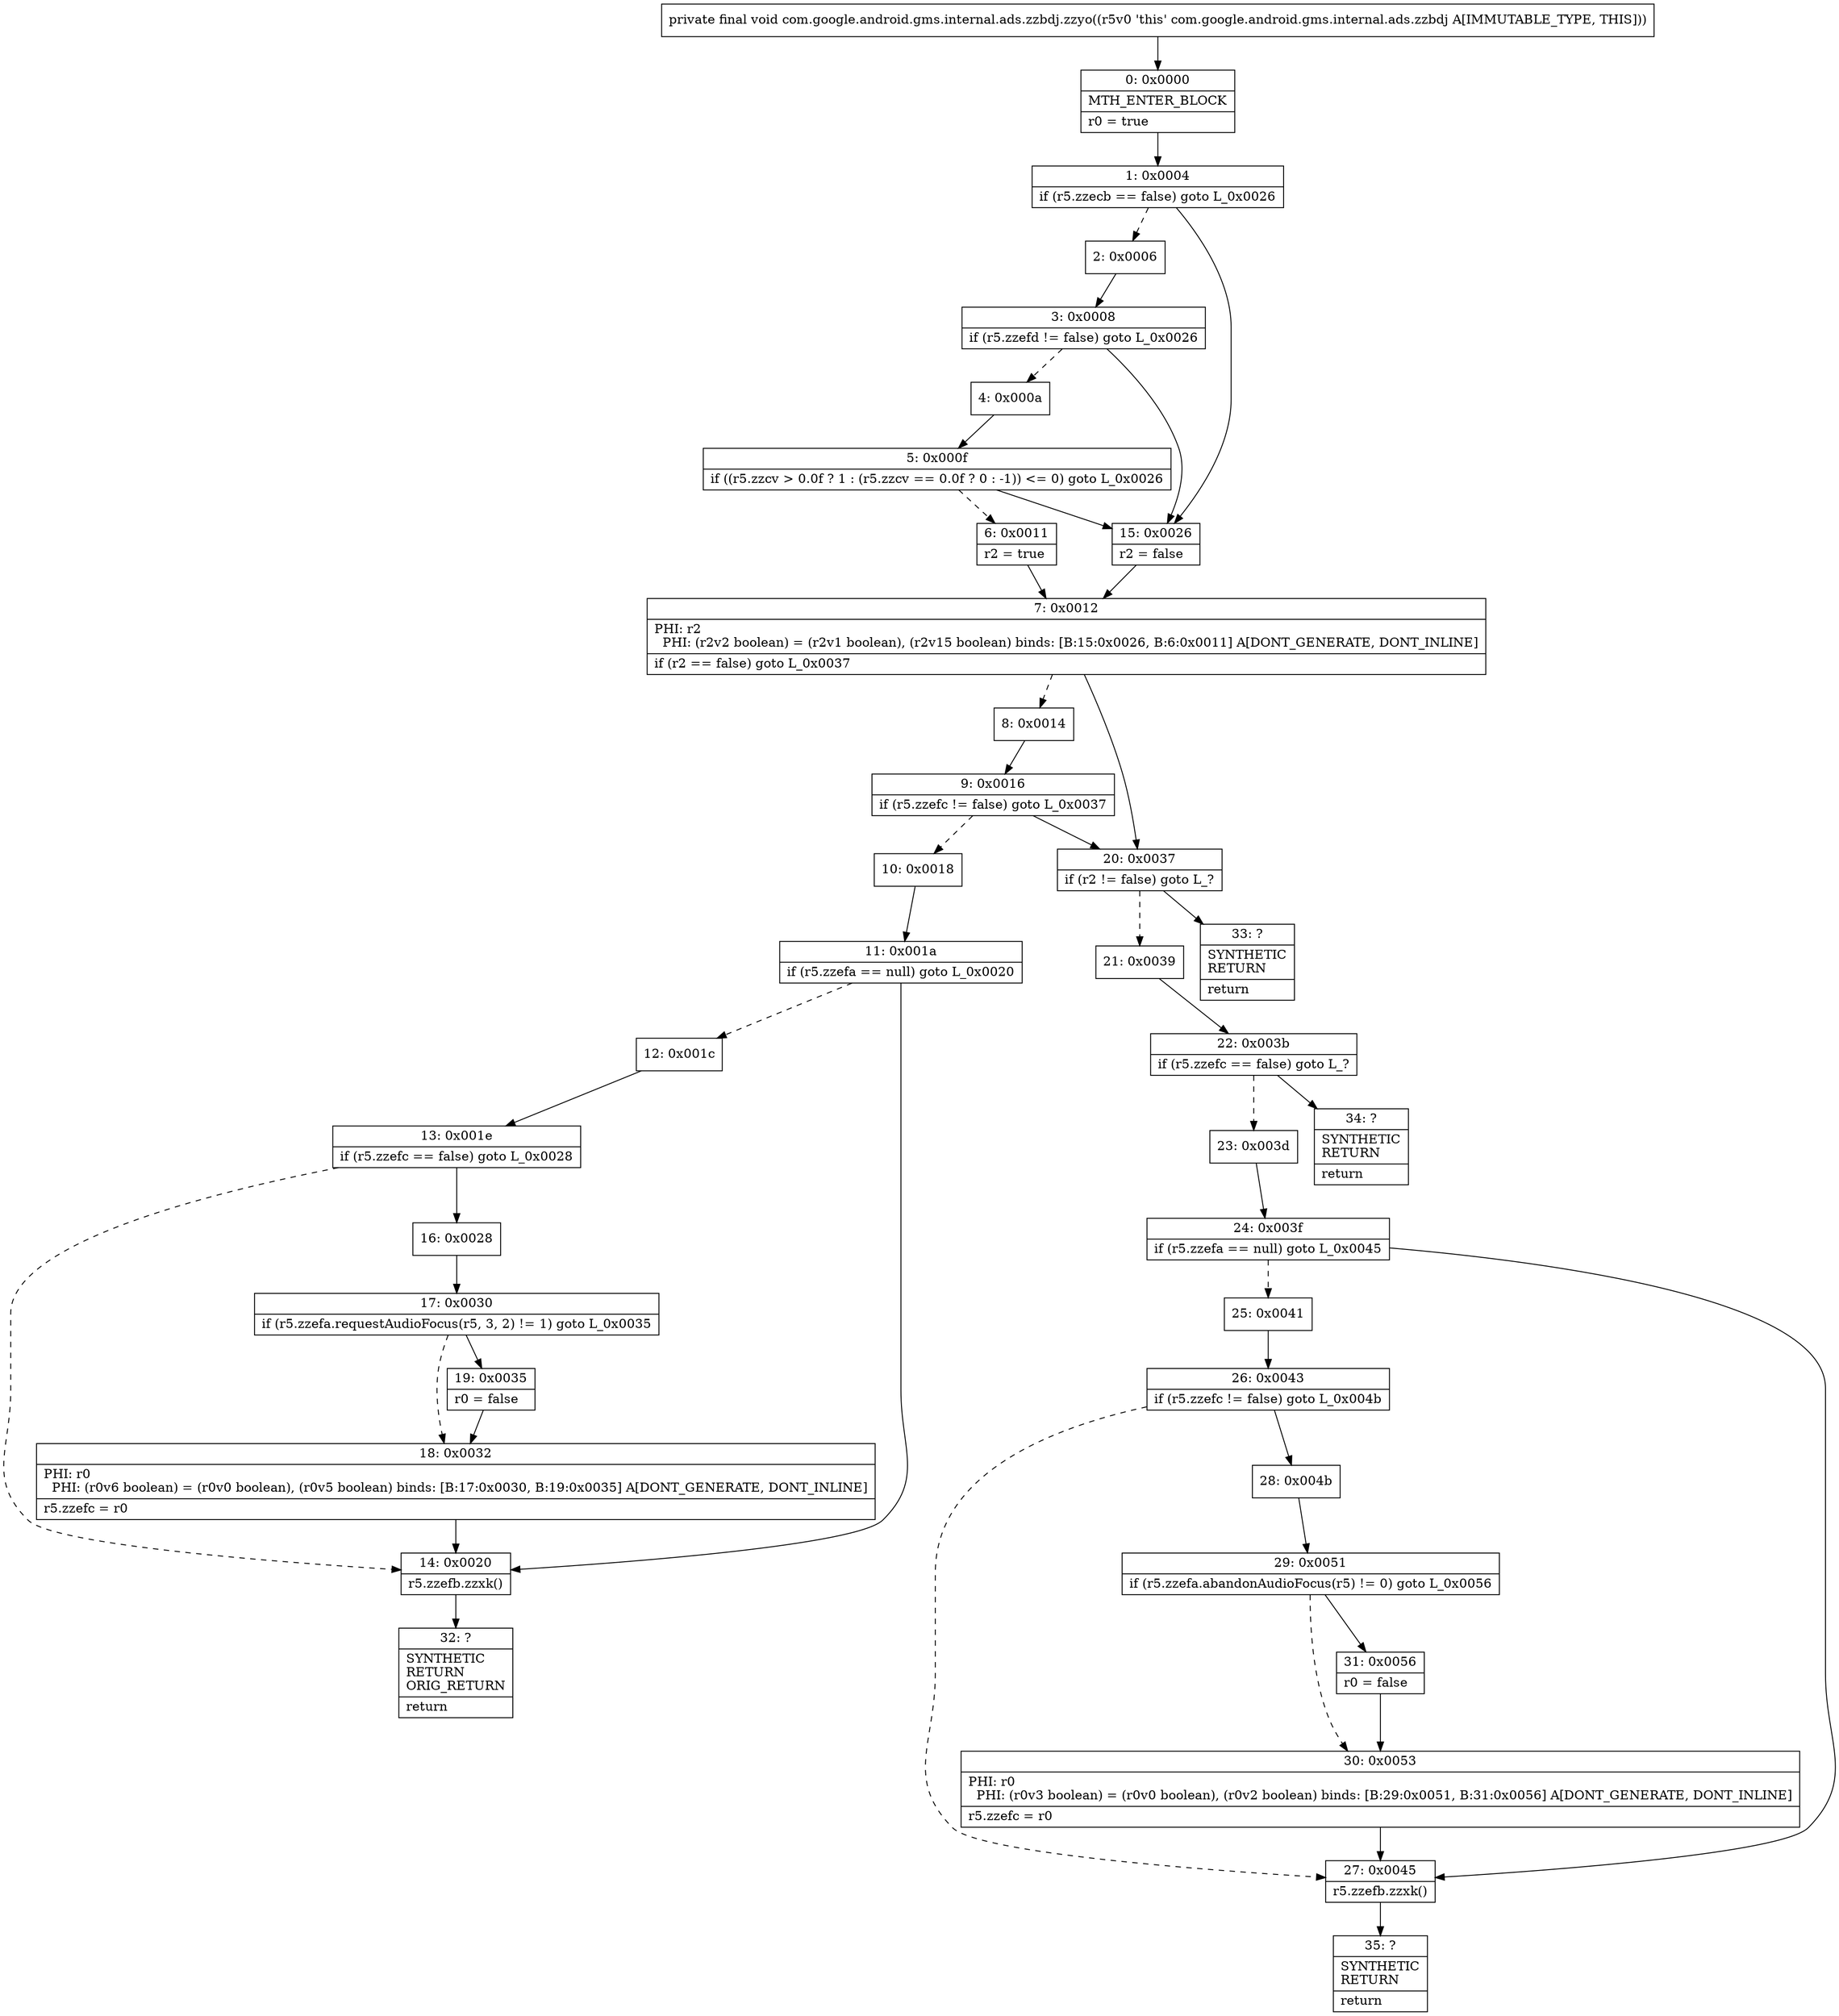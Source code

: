 digraph "CFG forcom.google.android.gms.internal.ads.zzbdj.zzyo()V" {
Node_0 [shape=record,label="{0\:\ 0x0000|MTH_ENTER_BLOCK\l|r0 = true\l}"];
Node_1 [shape=record,label="{1\:\ 0x0004|if (r5.zzecb == false) goto L_0x0026\l}"];
Node_2 [shape=record,label="{2\:\ 0x0006}"];
Node_3 [shape=record,label="{3\:\ 0x0008|if (r5.zzefd != false) goto L_0x0026\l}"];
Node_4 [shape=record,label="{4\:\ 0x000a}"];
Node_5 [shape=record,label="{5\:\ 0x000f|if ((r5.zzcv \> 0.0f ? 1 : (r5.zzcv == 0.0f ? 0 : \-1)) \<= 0) goto L_0x0026\l}"];
Node_6 [shape=record,label="{6\:\ 0x0011|r2 = true\l}"];
Node_7 [shape=record,label="{7\:\ 0x0012|PHI: r2 \l  PHI: (r2v2 boolean) = (r2v1 boolean), (r2v15 boolean) binds: [B:15:0x0026, B:6:0x0011] A[DONT_GENERATE, DONT_INLINE]\l|if (r2 == false) goto L_0x0037\l}"];
Node_8 [shape=record,label="{8\:\ 0x0014}"];
Node_9 [shape=record,label="{9\:\ 0x0016|if (r5.zzefc != false) goto L_0x0037\l}"];
Node_10 [shape=record,label="{10\:\ 0x0018}"];
Node_11 [shape=record,label="{11\:\ 0x001a|if (r5.zzefa == null) goto L_0x0020\l}"];
Node_12 [shape=record,label="{12\:\ 0x001c}"];
Node_13 [shape=record,label="{13\:\ 0x001e|if (r5.zzefc == false) goto L_0x0028\l}"];
Node_14 [shape=record,label="{14\:\ 0x0020|r5.zzefb.zzxk()\l}"];
Node_15 [shape=record,label="{15\:\ 0x0026|r2 = false\l}"];
Node_16 [shape=record,label="{16\:\ 0x0028}"];
Node_17 [shape=record,label="{17\:\ 0x0030|if (r5.zzefa.requestAudioFocus(r5, 3, 2) != 1) goto L_0x0035\l}"];
Node_18 [shape=record,label="{18\:\ 0x0032|PHI: r0 \l  PHI: (r0v6 boolean) = (r0v0 boolean), (r0v5 boolean) binds: [B:17:0x0030, B:19:0x0035] A[DONT_GENERATE, DONT_INLINE]\l|r5.zzefc = r0\l}"];
Node_19 [shape=record,label="{19\:\ 0x0035|r0 = false\l}"];
Node_20 [shape=record,label="{20\:\ 0x0037|if (r2 != false) goto L_?\l}"];
Node_21 [shape=record,label="{21\:\ 0x0039}"];
Node_22 [shape=record,label="{22\:\ 0x003b|if (r5.zzefc == false) goto L_?\l}"];
Node_23 [shape=record,label="{23\:\ 0x003d}"];
Node_24 [shape=record,label="{24\:\ 0x003f|if (r5.zzefa == null) goto L_0x0045\l}"];
Node_25 [shape=record,label="{25\:\ 0x0041}"];
Node_26 [shape=record,label="{26\:\ 0x0043|if (r5.zzefc != false) goto L_0x004b\l}"];
Node_27 [shape=record,label="{27\:\ 0x0045|r5.zzefb.zzxk()\l}"];
Node_28 [shape=record,label="{28\:\ 0x004b}"];
Node_29 [shape=record,label="{29\:\ 0x0051|if (r5.zzefa.abandonAudioFocus(r5) != 0) goto L_0x0056\l}"];
Node_30 [shape=record,label="{30\:\ 0x0053|PHI: r0 \l  PHI: (r0v3 boolean) = (r0v0 boolean), (r0v2 boolean) binds: [B:29:0x0051, B:31:0x0056] A[DONT_GENERATE, DONT_INLINE]\l|r5.zzefc = r0\l}"];
Node_31 [shape=record,label="{31\:\ 0x0056|r0 = false\l}"];
Node_32 [shape=record,label="{32\:\ ?|SYNTHETIC\lRETURN\lORIG_RETURN\l|return\l}"];
Node_33 [shape=record,label="{33\:\ ?|SYNTHETIC\lRETURN\l|return\l}"];
Node_34 [shape=record,label="{34\:\ ?|SYNTHETIC\lRETURN\l|return\l}"];
Node_35 [shape=record,label="{35\:\ ?|SYNTHETIC\lRETURN\l|return\l}"];
MethodNode[shape=record,label="{private final void com.google.android.gms.internal.ads.zzbdj.zzyo((r5v0 'this' com.google.android.gms.internal.ads.zzbdj A[IMMUTABLE_TYPE, THIS])) }"];
MethodNode -> Node_0;
Node_0 -> Node_1;
Node_1 -> Node_2[style=dashed];
Node_1 -> Node_15;
Node_2 -> Node_3;
Node_3 -> Node_4[style=dashed];
Node_3 -> Node_15;
Node_4 -> Node_5;
Node_5 -> Node_6[style=dashed];
Node_5 -> Node_15;
Node_6 -> Node_7;
Node_7 -> Node_8[style=dashed];
Node_7 -> Node_20;
Node_8 -> Node_9;
Node_9 -> Node_10[style=dashed];
Node_9 -> Node_20;
Node_10 -> Node_11;
Node_11 -> Node_12[style=dashed];
Node_11 -> Node_14;
Node_12 -> Node_13;
Node_13 -> Node_14[style=dashed];
Node_13 -> Node_16;
Node_14 -> Node_32;
Node_15 -> Node_7;
Node_16 -> Node_17;
Node_17 -> Node_18[style=dashed];
Node_17 -> Node_19;
Node_18 -> Node_14;
Node_19 -> Node_18;
Node_20 -> Node_21[style=dashed];
Node_20 -> Node_33;
Node_21 -> Node_22;
Node_22 -> Node_23[style=dashed];
Node_22 -> Node_34;
Node_23 -> Node_24;
Node_24 -> Node_25[style=dashed];
Node_24 -> Node_27;
Node_25 -> Node_26;
Node_26 -> Node_27[style=dashed];
Node_26 -> Node_28;
Node_27 -> Node_35;
Node_28 -> Node_29;
Node_29 -> Node_30[style=dashed];
Node_29 -> Node_31;
Node_30 -> Node_27;
Node_31 -> Node_30;
}


